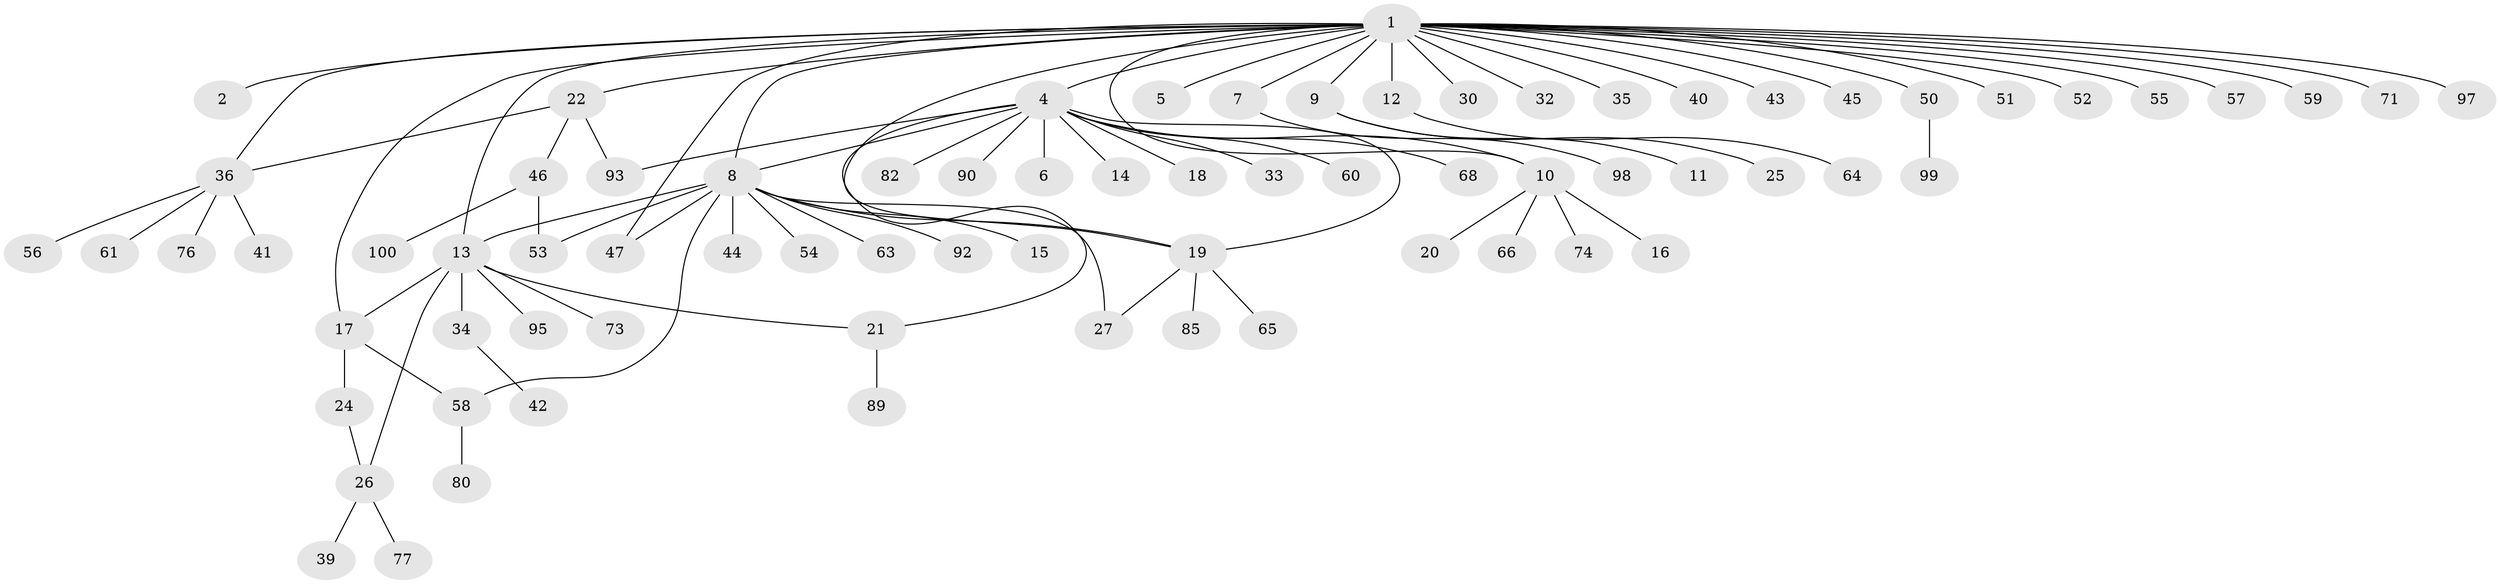 // original degree distribution, {17: 0.01, 2: 0.22, 16: 0.01, 14: 0.01, 1: 0.57, 3: 0.06, 12: 0.01, 4: 0.07, 6: 0.01, 8: 0.01, 5: 0.02}
// Generated by graph-tools (version 1.1) at 2025/38/02/21/25 10:38:54]
// undirected, 74 vertices, 87 edges
graph export_dot {
graph [start="1"]
  node [color=gray90,style=filled];
  1 [super="+3"];
  2 [super="+83"];
  4 [super="+87"];
  5;
  6;
  7 [super="+29"];
  8 [super="+78"];
  9 [super="+23"];
  10 [super="+91"];
  11;
  12;
  13 [super="+28"];
  14;
  15;
  16;
  17;
  18 [super="+31"];
  19 [super="+72"];
  20;
  21 [super="+70"];
  22 [super="+96"];
  24 [super="+84"];
  25;
  26 [super="+37"];
  27;
  30 [super="+75"];
  32;
  33;
  34 [super="+38"];
  35;
  36 [super="+48"];
  39;
  40;
  41 [super="+67"];
  42;
  43;
  44;
  45;
  46 [super="+49"];
  47;
  50;
  51;
  52;
  53 [super="+69"];
  54;
  55;
  56;
  57 [super="+86"];
  58 [super="+62"];
  59;
  60;
  61;
  63;
  64 [super="+81"];
  65;
  66 [super="+94"];
  68 [super="+79"];
  71;
  73;
  74;
  76;
  77;
  80 [super="+88"];
  82;
  85;
  89;
  90;
  92;
  93;
  95;
  97;
  98;
  99;
  100;
  1 -- 2;
  1 -- 5;
  1 -- 7;
  1 -- 10;
  1 -- 12;
  1 -- 13;
  1 -- 17;
  1 -- 22;
  1 -- 32;
  1 -- 35;
  1 -- 51;
  1 -- 52;
  1 -- 55;
  1 -- 71;
  1 -- 97;
  1 -- 4 [weight=2];
  1 -- 8;
  1 -- 9;
  1 -- 40;
  1 -- 43;
  1 -- 45;
  1 -- 47;
  1 -- 50;
  1 -- 57;
  1 -- 59;
  1 -- 30;
  1 -- 36;
  1 -- 19;
  4 -- 6;
  4 -- 8;
  4 -- 14;
  4 -- 18;
  4 -- 19;
  4 -- 21;
  4 -- 33;
  4 -- 60;
  4 -- 68;
  4 -- 82;
  4 -- 90;
  4 -- 93;
  4 -- 10;
  7 -- 98;
  8 -- 13;
  8 -- 15;
  8 -- 27;
  8 -- 44;
  8 -- 47;
  8 -- 54;
  8 -- 58;
  8 -- 63;
  8 -- 92;
  8 -- 53;
  8 -- 19;
  9 -- 11;
  9 -- 25;
  10 -- 16;
  10 -- 20;
  10 -- 66;
  10 -- 74;
  12 -- 64;
  13 -- 17;
  13 -- 21;
  13 -- 26;
  13 -- 34;
  13 -- 73;
  13 -- 95;
  17 -- 24;
  17 -- 58;
  19 -- 27;
  19 -- 65;
  19 -- 85;
  21 -- 89;
  22 -- 36;
  22 -- 46;
  22 -- 93;
  24 -- 26;
  26 -- 39;
  26 -- 77;
  34 -- 42;
  36 -- 41;
  36 -- 56;
  36 -- 76;
  36 -- 61;
  46 -- 53;
  46 -- 100;
  50 -- 99;
  58 -- 80;
}
